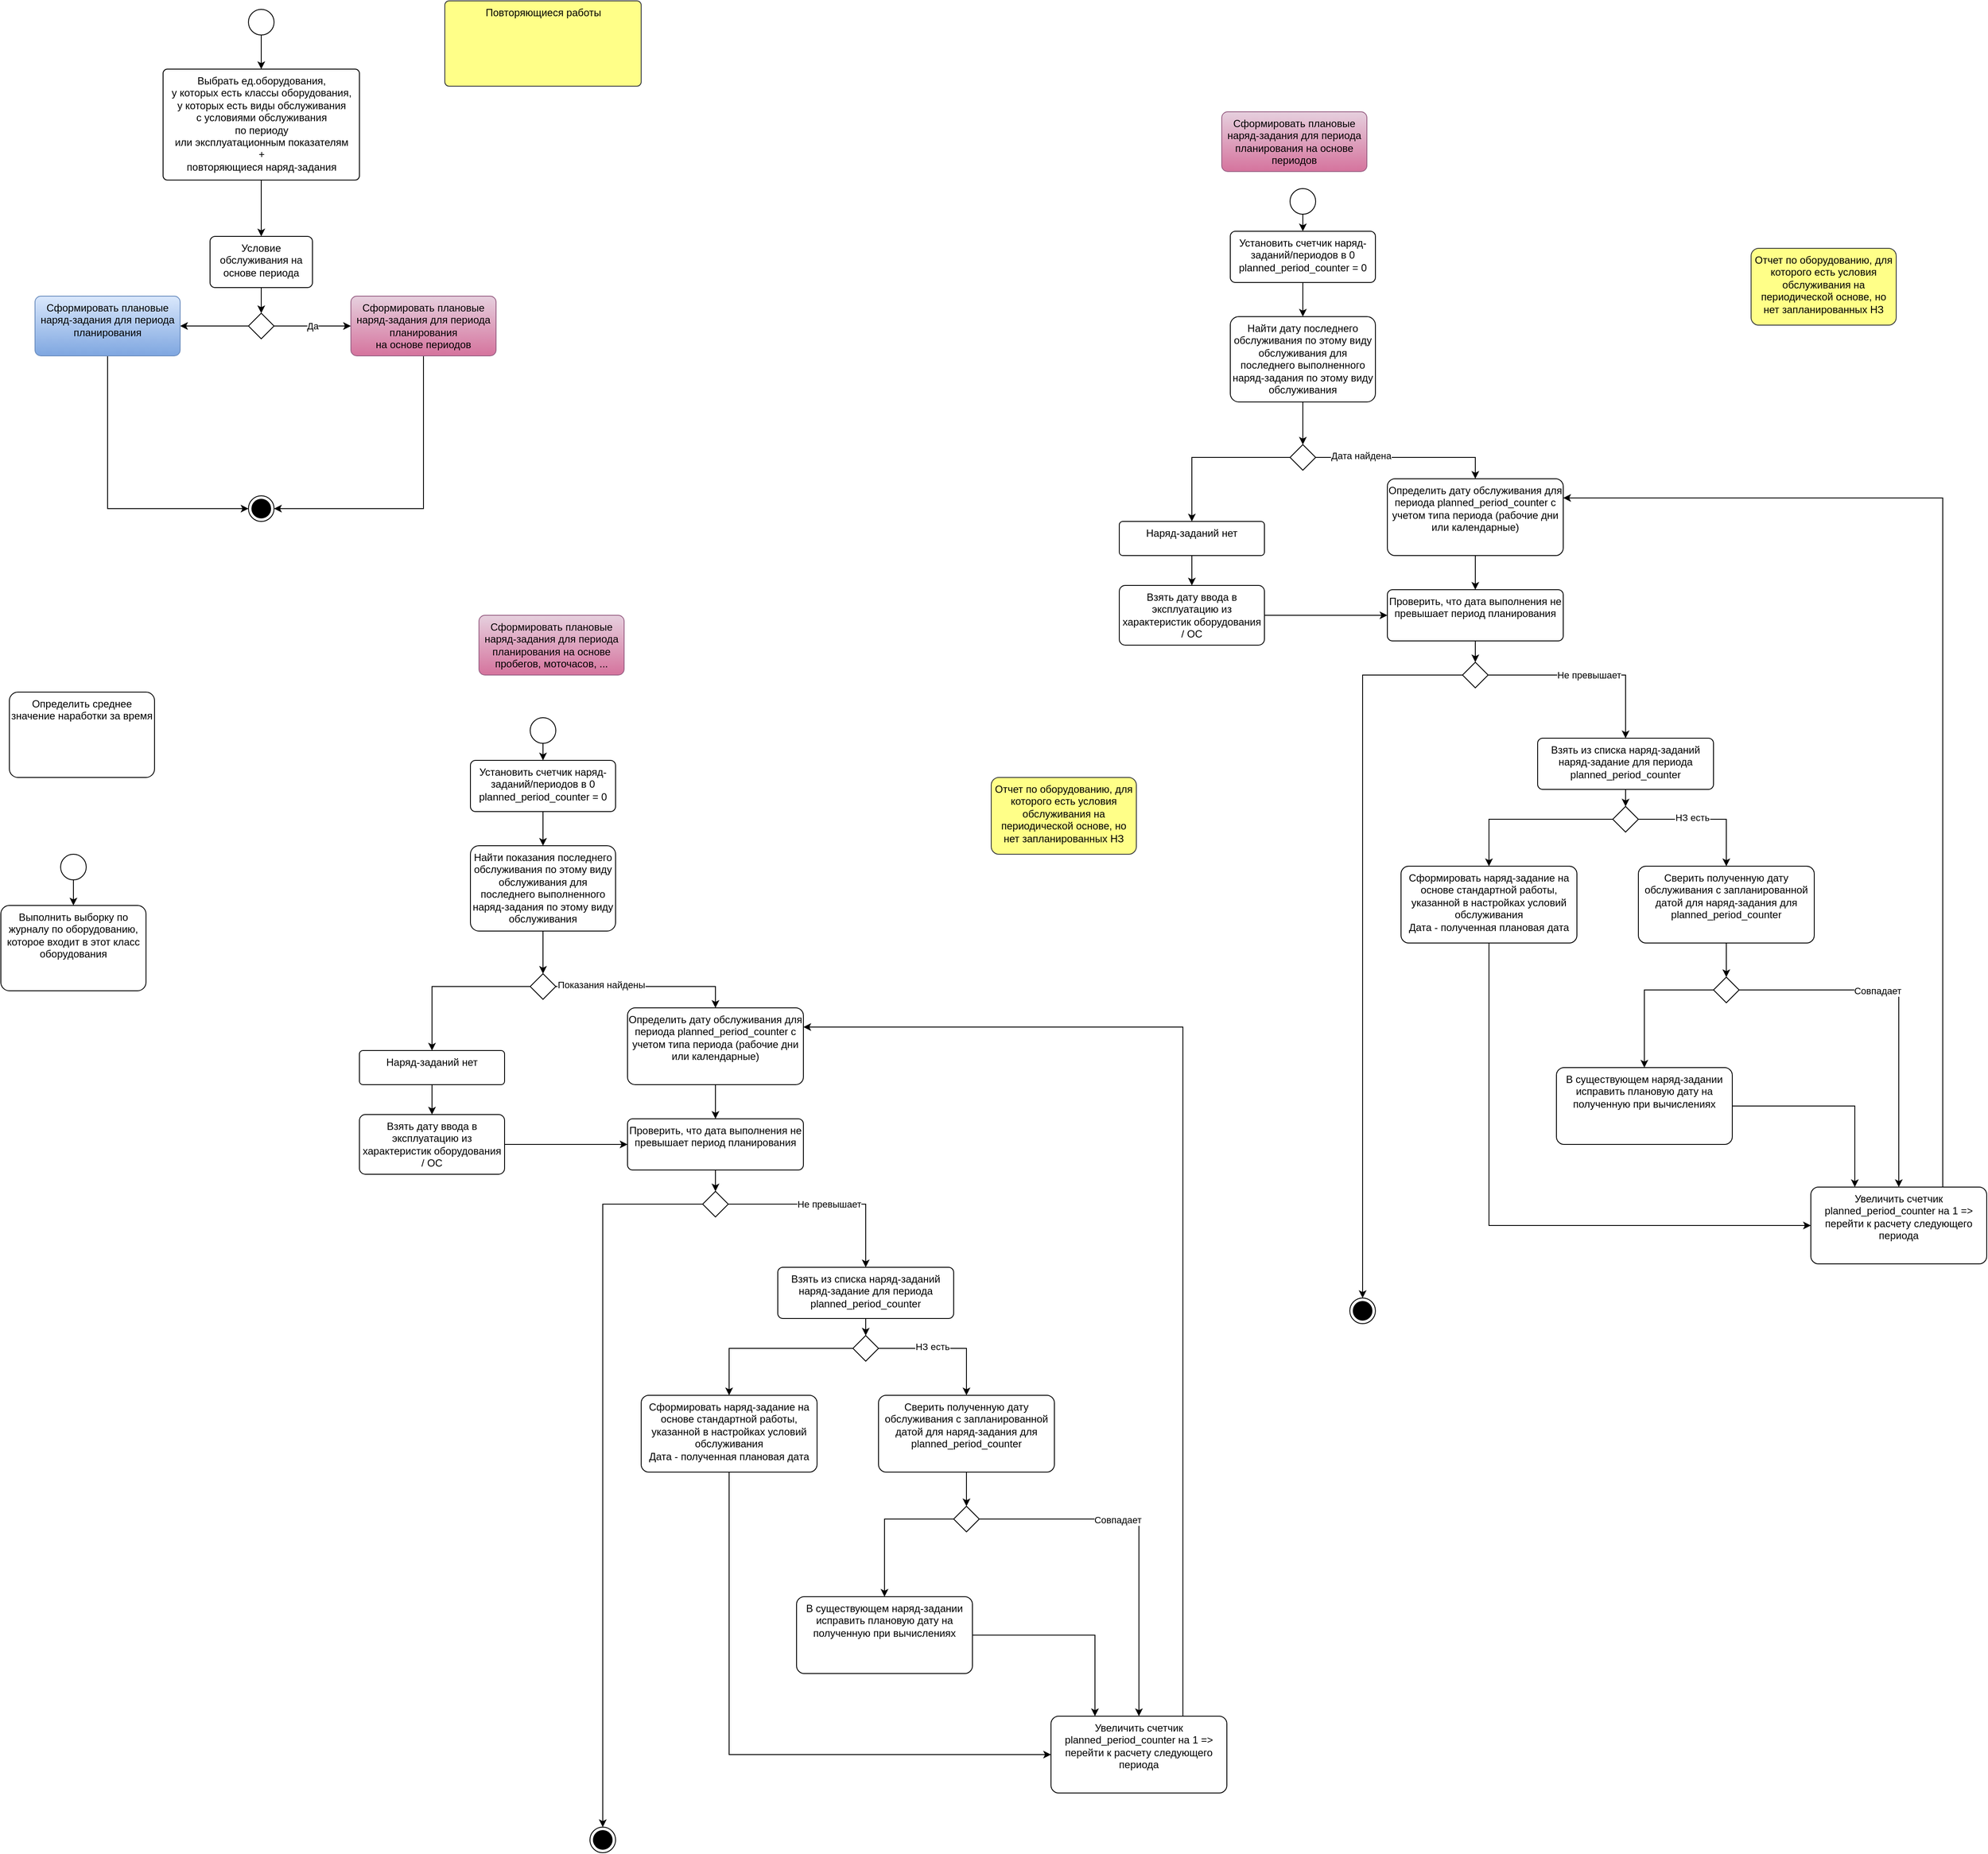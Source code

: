 <mxfile version="20.2.3" type="device"><diagram id="kZJRzVS4t4NXOSGRWsG1" name="Планирование"><mxGraphModel dx="1422" dy="865" grid="1" gridSize="10" guides="1" tooltips="1" connect="1" arrows="1" fold="1" page="1" pageScale="1" pageWidth="827" pageHeight="1169" math="0" shadow="0"><root><mxCell id="0"/><mxCell id="1" parent="0"/><mxCell id="k7subxAmtpSVsiqhcWPV-4" style="edgeStyle=orthogonalEdgeStyle;rounded=0;orthogonalLoop=1;jettySize=auto;html=1;exitX=0.5;exitY=1;exitDx=0;exitDy=0;entryX=0.5;entryY=0;entryDx=0;entryDy=0;" parent="1" source="k7subxAmtpSVsiqhcWPV-1" target="k7subxAmtpSVsiqhcWPV-2" edge="1"><mxGeometry relative="1" as="geometry"/></mxCell><mxCell id="k7subxAmtpSVsiqhcWPV-1" value="" style="ellipse;fillColor=#ffffff;strokeColor=#000000;" parent="1" vertex="1"><mxGeometry x="330" y="50" width="30" height="30" as="geometry"/></mxCell><mxCell id="k7subxAmtpSVsiqhcWPV-6" value="" style="edgeStyle=orthogonalEdgeStyle;rounded=0;orthogonalLoop=1;jettySize=auto;html=1;" parent="1" source="k7subxAmtpSVsiqhcWPV-2" target="k7subxAmtpSVsiqhcWPV-5" edge="1"><mxGeometry relative="1" as="geometry"/></mxCell><mxCell id="k7subxAmtpSVsiqhcWPV-2" value="Выбрать ед.оборудования, &lt;br&gt;у которых есть классы оборудования, &lt;br&gt;у которых есть виды обслуживания &lt;br&gt;с условиями обслуживания &lt;br&gt;по периоду &lt;br&gt;или эксплуатационным показателям&lt;br&gt;+&lt;br&gt;повторяющиеся наряд-задания" style="html=1;align=center;verticalAlign=top;rounded=1;absoluteArcSize=1;arcSize=10;dashed=0;" parent="1" vertex="1"><mxGeometry x="230" y="120" width="230" height="130" as="geometry"/></mxCell><mxCell id="k7subxAmtpSVsiqhcWPV-3" value="Повторяющиеся работы" style="html=1;align=center;verticalAlign=top;rounded=1;absoluteArcSize=1;arcSize=10;dashed=0;fillColor=#ffff88;strokeColor=#36393d;" parent="1" vertex="1"><mxGeometry x="560" y="40" width="230" height="100" as="geometry"/></mxCell><mxCell id="k7subxAmtpSVsiqhcWPV-15" style="edgeStyle=orthogonalEdgeStyle;rounded=0;orthogonalLoop=1;jettySize=auto;html=1;exitX=0.5;exitY=1;exitDx=0;exitDy=0;entryX=0.5;entryY=0;entryDx=0;entryDy=0;" parent="1" source="k7subxAmtpSVsiqhcWPV-5" target="k7subxAmtpSVsiqhcWPV-7" edge="1"><mxGeometry relative="1" as="geometry"/></mxCell><mxCell id="k7subxAmtpSVsiqhcWPV-5" value="Условие обслуживания на основе периода" style="whiteSpace=wrap;html=1;verticalAlign=top;rounded=1;arcSize=10;dashed=0;" parent="1" vertex="1"><mxGeometry x="285" y="316" width="120" height="60" as="geometry"/></mxCell><mxCell id="k7subxAmtpSVsiqhcWPV-16" value="Да" style="edgeStyle=orthogonalEdgeStyle;rounded=0;orthogonalLoop=1;jettySize=auto;html=1;exitX=1;exitY=0.5;exitDx=0;exitDy=0;entryX=0;entryY=0.5;entryDx=0;entryDy=0;" parent="1" source="k7subxAmtpSVsiqhcWPV-7" target="k7subxAmtpSVsiqhcWPV-88" edge="1"><mxGeometry relative="1" as="geometry"><mxPoint x="560" y="421" as="targetPoint"/></mxGeometry></mxCell><mxCell id="k7subxAmtpSVsiqhcWPV-90" style="edgeStyle=orthogonalEdgeStyle;rounded=0;orthogonalLoop=1;jettySize=auto;html=1;exitX=0;exitY=0.5;exitDx=0;exitDy=0;entryX=1;entryY=0.5;entryDx=0;entryDy=0;" parent="1" source="k7subxAmtpSVsiqhcWPV-7" target="k7subxAmtpSVsiqhcWPV-89" edge="1"><mxGeometry relative="1" as="geometry"/></mxCell><mxCell id="k7subxAmtpSVsiqhcWPV-7" value="" style="rhombus;" parent="1" vertex="1"><mxGeometry x="330" y="406" width="30" height="30" as="geometry"/></mxCell><mxCell id="k7subxAmtpSVsiqhcWPV-35" value="Сформировать плановые наряд-задания для периода планирования на основе периодов" style="whiteSpace=wrap;html=1;verticalAlign=top;rounded=1;arcSize=10;dashed=0;fillColor=#e6d0de;gradientColor=#d5739d;strokeColor=#996185;" parent="1" vertex="1"><mxGeometry x="1470" y="170" width="170" height="70" as="geometry"/></mxCell><mxCell id="k7subxAmtpSVsiqhcWPV-53" style="edgeStyle=orthogonalEdgeStyle;rounded=0;orthogonalLoop=1;jettySize=auto;html=1;exitX=0.5;exitY=1;exitDx=0;exitDy=0;entryX=0.5;entryY=0;entryDx=0;entryDy=0;" parent="1" source="k7subxAmtpSVsiqhcWPV-36" target="k7subxAmtpSVsiqhcWPV-37" edge="1"><mxGeometry relative="1" as="geometry"/></mxCell><mxCell id="k7subxAmtpSVsiqhcWPV-36" value="Найти дату последнего обслуживания по этому виду обслуживания для последнего выполненного наряд-задания по этому виду обслуживания" style="whiteSpace=wrap;html=1;verticalAlign=top;rounded=1;arcSize=10;dashed=0;" parent="1" vertex="1"><mxGeometry x="1480" y="410" width="170" height="100" as="geometry"/></mxCell><mxCell id="k7subxAmtpSVsiqhcWPV-54" style="edgeStyle=orthogonalEdgeStyle;rounded=0;orthogonalLoop=1;jettySize=auto;html=1;exitX=1;exitY=0.5;exitDx=0;exitDy=0;" parent="1" source="k7subxAmtpSVsiqhcWPV-37" target="k7subxAmtpSVsiqhcWPV-38" edge="1"><mxGeometry relative="1" as="geometry"/></mxCell><mxCell id="k7subxAmtpSVsiqhcWPV-55" value="Дата найдена" style="edgeLabel;html=1;align=center;verticalAlign=middle;resizable=0;points=[];" parent="k7subxAmtpSVsiqhcWPV-54" vertex="1" connectable="0"><mxGeometry x="-0.504" y="2" relative="1" as="geometry"><mxPoint as="offset"/></mxGeometry></mxCell><mxCell id="k7subxAmtpSVsiqhcWPV-77" style="edgeStyle=orthogonalEdgeStyle;rounded=0;orthogonalLoop=1;jettySize=auto;html=1;exitX=0;exitY=0.5;exitDx=0;exitDy=0;" parent="1" source="k7subxAmtpSVsiqhcWPV-37" target="k7subxAmtpSVsiqhcWPV-67" edge="1"><mxGeometry relative="1" as="geometry"/></mxCell><mxCell id="k7subxAmtpSVsiqhcWPV-37" value="" style="rhombus;" parent="1" vertex="1"><mxGeometry x="1550" y="560" width="30" height="30" as="geometry"/></mxCell><mxCell id="k7subxAmtpSVsiqhcWPV-56" style="edgeStyle=orthogonalEdgeStyle;rounded=0;orthogonalLoop=1;jettySize=auto;html=1;exitX=0.5;exitY=1;exitDx=0;exitDy=0;" parent="1" source="k7subxAmtpSVsiqhcWPV-38" target="k7subxAmtpSVsiqhcWPV-61" edge="1"><mxGeometry relative="1" as="geometry"/></mxCell><mxCell id="k7subxAmtpSVsiqhcWPV-38" value="Определить дату обслуживания для периода planned_period_counter с учетом типа периода (рабочие дни или календарные)" style="whiteSpace=wrap;html=1;verticalAlign=top;rounded=1;arcSize=10;dashed=0;" parent="1" vertex="1"><mxGeometry x="1664" y="600" width="206" height="90" as="geometry"/></mxCell><mxCell id="k7subxAmtpSVsiqhcWPV-51" style="edgeStyle=orthogonalEdgeStyle;rounded=0;orthogonalLoop=1;jettySize=auto;html=1;exitX=0.5;exitY=1;exitDx=0;exitDy=0;entryX=0.5;entryY=0;entryDx=0;entryDy=0;" parent="1" source="k7subxAmtpSVsiqhcWPV-40" target="k7subxAmtpSVsiqhcWPV-41" edge="1"><mxGeometry relative="1" as="geometry"/></mxCell><mxCell id="k7subxAmtpSVsiqhcWPV-40" value="" style="ellipse;fillColor=#ffffff;strokeColor=#000000;" parent="1" vertex="1"><mxGeometry x="1550" y="260" width="30" height="30" as="geometry"/></mxCell><mxCell id="k7subxAmtpSVsiqhcWPV-52" style="edgeStyle=orthogonalEdgeStyle;rounded=0;orthogonalLoop=1;jettySize=auto;html=1;exitX=0.5;exitY=1;exitDx=0;exitDy=0;entryX=0.5;entryY=0;entryDx=0;entryDy=0;" parent="1" source="k7subxAmtpSVsiqhcWPV-41" target="k7subxAmtpSVsiqhcWPV-36" edge="1"><mxGeometry relative="1" as="geometry"/></mxCell><mxCell id="k7subxAmtpSVsiqhcWPV-41" value="Установить счетчик наряд-заданий/периодов в 0&lt;br&gt;planned_period_counter = 0" style="whiteSpace=wrap;html=1;verticalAlign=top;rounded=1;arcSize=10;dashed=0;" parent="1" vertex="1"><mxGeometry x="1480" y="310" width="170" height="60" as="geometry"/></mxCell><mxCell id="k7subxAmtpSVsiqhcWPV-59" style="edgeStyle=orthogonalEdgeStyle;rounded=0;orthogonalLoop=1;jettySize=auto;html=1;exitX=0.5;exitY=1;exitDx=0;exitDy=0;entryX=0.5;entryY=0;entryDx=0;entryDy=0;" parent="1" source="k7subxAmtpSVsiqhcWPV-44" target="k7subxAmtpSVsiqhcWPV-46" edge="1"><mxGeometry relative="1" as="geometry"/></mxCell><mxCell id="k7subxAmtpSVsiqhcWPV-44" value="Сверить полученную дату обслуживания с запланированной датой для наряд-задания для planned_period_counter" style="whiteSpace=wrap;html=1;verticalAlign=top;rounded=1;arcSize=10;dashed=0;" parent="1" vertex="1"><mxGeometry x="1958" y="1054" width="206" height="90" as="geometry"/></mxCell><mxCell id="k7subxAmtpSVsiqhcWPV-60" style="edgeStyle=orthogonalEdgeStyle;rounded=0;orthogonalLoop=1;jettySize=auto;html=1;exitX=1;exitY=0.5;exitDx=0;exitDy=0;" parent="1" source="k7subxAmtpSVsiqhcWPV-46" target="k7subxAmtpSVsiqhcWPV-47" edge="1"><mxGeometry relative="1" as="geometry"/></mxCell><mxCell id="k7subxAmtpSVsiqhcWPV-65" value="Совпадает" style="edgeLabel;html=1;align=center;verticalAlign=middle;resizable=0;points=[];" parent="k7subxAmtpSVsiqhcWPV-60" vertex="1" connectable="0"><mxGeometry x="-0.225" y="-1" relative="1" as="geometry"><mxPoint as="offset"/></mxGeometry></mxCell><mxCell id="k7subxAmtpSVsiqhcWPV-86" style="edgeStyle=orthogonalEdgeStyle;rounded=0;orthogonalLoop=1;jettySize=auto;html=1;exitX=0;exitY=0.5;exitDx=0;exitDy=0;entryX=0.5;entryY=0;entryDx=0;entryDy=0;" parent="1" source="k7subxAmtpSVsiqhcWPV-46" target="k7subxAmtpSVsiqhcWPV-85" edge="1"><mxGeometry relative="1" as="geometry"/></mxCell><mxCell id="k7subxAmtpSVsiqhcWPV-46" value="" style="rhombus;" parent="1" vertex="1"><mxGeometry x="2046" y="1184" width="30" height="30" as="geometry"/></mxCell><mxCell id="k7subxAmtpSVsiqhcWPV-48" style="edgeStyle=orthogonalEdgeStyle;rounded=0;orthogonalLoop=1;jettySize=auto;html=1;exitX=0.75;exitY=0;exitDx=0;exitDy=0;entryX=1;entryY=0.25;entryDx=0;entryDy=0;" parent="1" source="k7subxAmtpSVsiqhcWPV-47" target="k7subxAmtpSVsiqhcWPV-38" edge="1"><mxGeometry relative="1" as="geometry"/></mxCell><mxCell id="k7subxAmtpSVsiqhcWPV-47" value="Увеличить счетчик planned_period_counter на 1 =&amp;gt; перейти к расчету следующего периода" style="whiteSpace=wrap;html=1;verticalAlign=top;rounded=1;arcSize=10;dashed=0;" parent="1" vertex="1"><mxGeometry x="2160" y="1430" width="206" height="90" as="geometry"/></mxCell><mxCell id="k7subxAmtpSVsiqhcWPV-57" style="edgeStyle=orthogonalEdgeStyle;rounded=0;orthogonalLoop=1;jettySize=auto;html=1;exitX=0.5;exitY=1;exitDx=0;exitDy=0;entryX=0.5;entryY=0;entryDx=0;entryDy=0;" parent="1" source="k7subxAmtpSVsiqhcWPV-49" target="k7subxAmtpSVsiqhcWPV-50" edge="1"><mxGeometry relative="1" as="geometry"/></mxCell><mxCell id="k7subxAmtpSVsiqhcWPV-49" value="Взять из списка наряд-заданий наряд-задание для периода planned_period_counter" style="whiteSpace=wrap;html=1;verticalAlign=top;rounded=1;arcSize=10;dashed=0;" parent="1" vertex="1"><mxGeometry x="1840" y="904" width="206" height="60" as="geometry"/></mxCell><mxCell id="k7subxAmtpSVsiqhcWPV-58" style="edgeStyle=orthogonalEdgeStyle;rounded=0;orthogonalLoop=1;jettySize=auto;html=1;exitX=1;exitY=0.5;exitDx=0;exitDy=0;" parent="1" source="k7subxAmtpSVsiqhcWPV-50" target="k7subxAmtpSVsiqhcWPV-44" edge="1"><mxGeometry relative="1" as="geometry"/></mxCell><mxCell id="k7subxAmtpSVsiqhcWPV-66" value="НЗ есть" style="edgeLabel;html=1;align=center;verticalAlign=middle;resizable=0;points=[];" parent="k7subxAmtpSVsiqhcWPV-58" vertex="1" connectable="0"><mxGeometry x="-0.201" y="2" relative="1" as="geometry"><mxPoint as="offset"/></mxGeometry></mxCell><mxCell id="k7subxAmtpSVsiqhcWPV-83" style="edgeStyle=orthogonalEdgeStyle;rounded=0;orthogonalLoop=1;jettySize=auto;html=1;exitX=0;exitY=0.5;exitDx=0;exitDy=0;entryX=0.5;entryY=0;entryDx=0;entryDy=0;" parent="1" source="k7subxAmtpSVsiqhcWPV-50" target="k7subxAmtpSVsiqhcWPV-82" edge="1"><mxGeometry relative="1" as="geometry"/></mxCell><mxCell id="k7subxAmtpSVsiqhcWPV-50" value="" style="rhombus;" parent="1" vertex="1"><mxGeometry x="1928" y="984" width="30" height="30" as="geometry"/></mxCell><mxCell id="k7subxAmtpSVsiqhcWPV-63" style="edgeStyle=orthogonalEdgeStyle;rounded=0;orthogonalLoop=1;jettySize=auto;html=1;exitX=0.5;exitY=1;exitDx=0;exitDy=0;entryX=0.5;entryY=0;entryDx=0;entryDy=0;" parent="1" source="k7subxAmtpSVsiqhcWPV-61" target="k7subxAmtpSVsiqhcWPV-62" edge="1"><mxGeometry relative="1" as="geometry"/></mxCell><mxCell id="k7subxAmtpSVsiqhcWPV-61" value="Проверить, что дата выполнения не превышает период планирования" style="whiteSpace=wrap;html=1;verticalAlign=top;rounded=1;arcSize=10;dashed=0;" parent="1" vertex="1"><mxGeometry x="1664" y="730" width="206" height="60" as="geometry"/></mxCell><mxCell id="k7subxAmtpSVsiqhcWPV-64" value="Не превышает" style="edgeStyle=orthogonalEdgeStyle;rounded=0;orthogonalLoop=1;jettySize=auto;html=1;exitX=1;exitY=0.5;exitDx=0;exitDy=0;" parent="1" source="k7subxAmtpSVsiqhcWPV-62" target="k7subxAmtpSVsiqhcWPV-49" edge="1"><mxGeometry relative="1" as="geometry"/></mxCell><mxCell id="k7subxAmtpSVsiqhcWPV-81" style="edgeStyle=orthogonalEdgeStyle;rounded=0;orthogonalLoop=1;jettySize=auto;html=1;exitX=0;exitY=0.5;exitDx=0;exitDy=0;entryX=0.5;entryY=0;entryDx=0;entryDy=0;" parent="1" source="k7subxAmtpSVsiqhcWPV-62" target="k7subxAmtpSVsiqhcWPV-80" edge="1"><mxGeometry relative="1" as="geometry"/></mxCell><mxCell id="k7subxAmtpSVsiqhcWPV-62" value="" style="rhombus;" parent="1" vertex="1"><mxGeometry x="1752" y="815" width="30" height="30" as="geometry"/></mxCell><mxCell id="k7subxAmtpSVsiqhcWPV-78" style="edgeStyle=orthogonalEdgeStyle;rounded=0;orthogonalLoop=1;jettySize=auto;html=1;exitX=0.5;exitY=1;exitDx=0;exitDy=0;entryX=0.5;entryY=0;entryDx=0;entryDy=0;" parent="1" source="k7subxAmtpSVsiqhcWPV-67" target="k7subxAmtpSVsiqhcWPV-74" edge="1"><mxGeometry relative="1" as="geometry"/></mxCell><mxCell id="k7subxAmtpSVsiqhcWPV-67" value="Наряд-заданий нет" style="whiteSpace=wrap;html=1;verticalAlign=top;rounded=1;arcSize=10;dashed=0;" parent="1" vertex="1"><mxGeometry x="1350" y="650" width="170" height="40" as="geometry"/></mxCell><mxCell id="k7subxAmtpSVsiqhcWPV-79" style="edgeStyle=orthogonalEdgeStyle;rounded=0;orthogonalLoop=1;jettySize=auto;html=1;exitX=1;exitY=0.5;exitDx=0;exitDy=0;entryX=0;entryY=0.5;entryDx=0;entryDy=0;" parent="1" source="k7subxAmtpSVsiqhcWPV-74" target="k7subxAmtpSVsiqhcWPV-61" edge="1"><mxGeometry relative="1" as="geometry"/></mxCell><mxCell id="k7subxAmtpSVsiqhcWPV-74" value="Взять дату ввода в эксплуатацию из характеристик оборудования / ОС" style="whiteSpace=wrap;html=1;verticalAlign=top;rounded=1;arcSize=10;dashed=0;" parent="1" vertex="1"><mxGeometry x="1350" y="725" width="170" height="70" as="geometry"/></mxCell><mxCell id="k7subxAmtpSVsiqhcWPV-76" value="Отчет по оборудованию, для которого есть условия обслуживания на периодической основе, но нет запланированных НЗ" style="whiteSpace=wrap;html=1;verticalAlign=top;rounded=1;arcSize=10;dashed=0;fillColor=#ffff88;strokeColor=#36393d;" parent="1" vertex="1"><mxGeometry x="2090" y="330" width="170" height="90" as="geometry"/></mxCell><mxCell id="k7subxAmtpSVsiqhcWPV-80" value="" style="ellipse;html=1;shape=endState;fillColor=#000000;strokeColor=#000000;" parent="1" vertex="1"><mxGeometry x="1620" y="1560" width="30" height="30" as="geometry"/></mxCell><mxCell id="k7subxAmtpSVsiqhcWPV-84" style="edgeStyle=orthogonalEdgeStyle;rounded=0;orthogonalLoop=1;jettySize=auto;html=1;exitX=0.5;exitY=1;exitDx=0;exitDy=0;entryX=0;entryY=0.5;entryDx=0;entryDy=0;" parent="1" source="k7subxAmtpSVsiqhcWPV-82" target="k7subxAmtpSVsiqhcWPV-47" edge="1"><mxGeometry relative="1" as="geometry"/></mxCell><mxCell id="k7subxAmtpSVsiqhcWPV-82" value="Сформировать наряд-задание на основе стандартной работы, указанной в настройках условий обслуживания&lt;br&gt;Дата - полученная плановая дата" style="whiteSpace=wrap;html=1;verticalAlign=top;rounded=1;arcSize=10;dashed=0;" parent="1" vertex="1"><mxGeometry x="1680" y="1054" width="206" height="90" as="geometry"/></mxCell><mxCell id="k7subxAmtpSVsiqhcWPV-87" style="edgeStyle=orthogonalEdgeStyle;rounded=0;orthogonalLoop=1;jettySize=auto;html=1;exitX=1;exitY=0.5;exitDx=0;exitDy=0;entryX=0.25;entryY=0;entryDx=0;entryDy=0;" parent="1" source="k7subxAmtpSVsiqhcWPV-85" target="k7subxAmtpSVsiqhcWPV-47" edge="1"><mxGeometry relative="1" as="geometry"/></mxCell><mxCell id="k7subxAmtpSVsiqhcWPV-85" value="В существующем наряд-задании исправить плановую дату на полученную при вычислениях" style="whiteSpace=wrap;html=1;verticalAlign=top;rounded=1;arcSize=10;dashed=0;" parent="1" vertex="1"><mxGeometry x="1862" y="1290" width="206" height="90" as="geometry"/></mxCell><mxCell id="k7subxAmtpSVsiqhcWPV-92" style="edgeStyle=orthogonalEdgeStyle;rounded=0;orthogonalLoop=1;jettySize=auto;html=1;exitX=0.5;exitY=1;exitDx=0;exitDy=0;entryX=1;entryY=0.5;entryDx=0;entryDy=0;" parent="1" source="k7subxAmtpSVsiqhcWPV-88" target="k7subxAmtpSVsiqhcWPV-91" edge="1"><mxGeometry relative="1" as="geometry"/></mxCell><mxCell id="k7subxAmtpSVsiqhcWPV-88" value="Сформировать плановые наряд-задания для периода планирования&lt;br&gt;на основе периодов" style="whiteSpace=wrap;html=1;verticalAlign=top;rounded=1;arcSize=10;dashed=0;fillColor=#e6d0de;gradientColor=#d5739d;strokeColor=#996185;" parent="1" vertex="1"><mxGeometry x="450" y="386" width="170" height="70" as="geometry"/></mxCell><mxCell id="k7subxAmtpSVsiqhcWPV-93" style="edgeStyle=orthogonalEdgeStyle;rounded=0;orthogonalLoop=1;jettySize=auto;html=1;exitX=0.5;exitY=1;exitDx=0;exitDy=0;entryX=0;entryY=0.5;entryDx=0;entryDy=0;" parent="1" source="k7subxAmtpSVsiqhcWPV-89" target="k7subxAmtpSVsiqhcWPV-91" edge="1"><mxGeometry relative="1" as="geometry"/></mxCell><mxCell id="k7subxAmtpSVsiqhcWPV-89" value="Сформировать плановые наряд-задания для периода планирования" style="whiteSpace=wrap;html=1;verticalAlign=top;rounded=1;arcSize=10;dashed=0;fillColor=#dae8fc;gradientColor=#7ea6e0;strokeColor=#6c8ebf;" parent="1" vertex="1"><mxGeometry x="80" y="386" width="170" height="70" as="geometry"/></mxCell><mxCell id="k7subxAmtpSVsiqhcWPV-91" value="" style="ellipse;html=1;shape=endState;fillColor=#000000;strokeColor=#000000;" parent="1" vertex="1"><mxGeometry x="330" y="620" width="30" height="30" as="geometry"/></mxCell><mxCell id="zAlIoBRu4ORO2JiwpgH8-2" value="Сформировать плановые наряд-задания для периода планирования на основе пробегов, моточасов, ..." style="whiteSpace=wrap;html=1;verticalAlign=top;rounded=1;arcSize=10;dashed=0;fillColor=#e6d0de;gradientColor=#d5739d;strokeColor=#996185;" parent="1" vertex="1"><mxGeometry x="600" y="760" width="170" height="70" as="geometry"/></mxCell><mxCell id="zAlIoBRu4ORO2JiwpgH8-3" style="edgeStyle=orthogonalEdgeStyle;rounded=0;orthogonalLoop=1;jettySize=auto;html=1;exitX=0.5;exitY=1;exitDx=0;exitDy=0;entryX=0.5;entryY=0;entryDx=0;entryDy=0;" parent="1" source="zAlIoBRu4ORO2JiwpgH8-4" target="zAlIoBRu4ORO2JiwpgH8-8" edge="1"><mxGeometry relative="1" as="geometry"/></mxCell><mxCell id="zAlIoBRu4ORO2JiwpgH8-4" value="Найти показания последнего обслуживания по этому виду обслуживания для последнего выполненного наряд-задания по этому виду обслуживания" style="whiteSpace=wrap;html=1;verticalAlign=top;rounded=1;arcSize=10;dashed=0;" parent="1" vertex="1"><mxGeometry x="590" y="1030" width="170" height="100" as="geometry"/></mxCell><mxCell id="zAlIoBRu4ORO2JiwpgH8-5" style="edgeStyle=orthogonalEdgeStyle;rounded=0;orthogonalLoop=1;jettySize=auto;html=1;exitX=1;exitY=0.5;exitDx=0;exitDy=0;" parent="1" source="zAlIoBRu4ORO2JiwpgH8-8" target="zAlIoBRu4ORO2JiwpgH8-10" edge="1"><mxGeometry relative="1" as="geometry"/></mxCell><mxCell id="zAlIoBRu4ORO2JiwpgH8-6" value="Показания найдены" style="edgeLabel;html=1;align=center;verticalAlign=middle;resizable=0;points=[];" parent="zAlIoBRu4ORO2JiwpgH8-5" vertex="1" connectable="0"><mxGeometry x="-0.504" y="2" relative="1" as="geometry"><mxPoint as="offset"/></mxGeometry></mxCell><mxCell id="zAlIoBRu4ORO2JiwpgH8-7" style="edgeStyle=orthogonalEdgeStyle;rounded=0;orthogonalLoop=1;jettySize=auto;html=1;exitX=0;exitY=0.5;exitDx=0;exitDy=0;" parent="1" source="zAlIoBRu4ORO2JiwpgH8-8" target="zAlIoBRu4ORO2JiwpgH8-35" edge="1"><mxGeometry relative="1" as="geometry"/></mxCell><mxCell id="zAlIoBRu4ORO2JiwpgH8-8" value="" style="rhombus;" parent="1" vertex="1"><mxGeometry x="660" y="1180" width="30" height="30" as="geometry"/></mxCell><mxCell id="zAlIoBRu4ORO2JiwpgH8-9" style="edgeStyle=orthogonalEdgeStyle;rounded=0;orthogonalLoop=1;jettySize=auto;html=1;exitX=0.5;exitY=1;exitDx=0;exitDy=0;" parent="1" source="zAlIoBRu4ORO2JiwpgH8-10" target="zAlIoBRu4ORO2JiwpgH8-30" edge="1"><mxGeometry relative="1" as="geometry"/></mxCell><mxCell id="zAlIoBRu4ORO2JiwpgH8-10" value="Определить дату обслуживания для периода planned_period_counter с учетом типа периода (рабочие дни или календарные)" style="whiteSpace=wrap;html=1;verticalAlign=top;rounded=1;arcSize=10;dashed=0;" parent="1" vertex="1"><mxGeometry x="774" y="1220" width="206" height="90" as="geometry"/></mxCell><mxCell id="zAlIoBRu4ORO2JiwpgH8-11" style="edgeStyle=orthogonalEdgeStyle;rounded=0;orthogonalLoop=1;jettySize=auto;html=1;exitX=0.5;exitY=1;exitDx=0;exitDy=0;entryX=0.5;entryY=0;entryDx=0;entryDy=0;" parent="1" source="zAlIoBRu4ORO2JiwpgH8-12" target="zAlIoBRu4ORO2JiwpgH8-14" edge="1"><mxGeometry relative="1" as="geometry"/></mxCell><mxCell id="zAlIoBRu4ORO2JiwpgH8-12" value="" style="ellipse;fillColor=#ffffff;strokeColor=#000000;" parent="1" vertex="1"><mxGeometry x="660" y="880" width="30" height="30" as="geometry"/></mxCell><mxCell id="zAlIoBRu4ORO2JiwpgH8-13" style="edgeStyle=orthogonalEdgeStyle;rounded=0;orthogonalLoop=1;jettySize=auto;html=1;exitX=0.5;exitY=1;exitDx=0;exitDy=0;entryX=0.5;entryY=0;entryDx=0;entryDy=0;" parent="1" source="zAlIoBRu4ORO2JiwpgH8-14" target="zAlIoBRu4ORO2JiwpgH8-4" edge="1"><mxGeometry relative="1" as="geometry"/></mxCell><mxCell id="zAlIoBRu4ORO2JiwpgH8-14" value="Установить счетчик наряд-заданий/периодов в 0&lt;br&gt;planned_period_counter = 0" style="whiteSpace=wrap;html=1;verticalAlign=top;rounded=1;arcSize=10;dashed=0;" parent="1" vertex="1"><mxGeometry x="590" y="930" width="170" height="60" as="geometry"/></mxCell><mxCell id="zAlIoBRu4ORO2JiwpgH8-15" style="edgeStyle=orthogonalEdgeStyle;rounded=0;orthogonalLoop=1;jettySize=auto;html=1;exitX=0.5;exitY=1;exitDx=0;exitDy=0;entryX=0.5;entryY=0;entryDx=0;entryDy=0;" parent="1" source="zAlIoBRu4ORO2JiwpgH8-16" target="zAlIoBRu4ORO2JiwpgH8-20" edge="1"><mxGeometry relative="1" as="geometry"/></mxCell><mxCell id="zAlIoBRu4ORO2JiwpgH8-16" value="Сверить полученную дату обслуживания с запланированной датой для наряд-задания для planned_period_counter" style="whiteSpace=wrap;html=1;verticalAlign=top;rounded=1;arcSize=10;dashed=0;" parent="1" vertex="1"><mxGeometry x="1068" y="1674" width="206" height="90" as="geometry"/></mxCell><mxCell id="zAlIoBRu4ORO2JiwpgH8-17" style="edgeStyle=orthogonalEdgeStyle;rounded=0;orthogonalLoop=1;jettySize=auto;html=1;exitX=1;exitY=0.5;exitDx=0;exitDy=0;" parent="1" source="zAlIoBRu4ORO2JiwpgH8-20" target="zAlIoBRu4ORO2JiwpgH8-22" edge="1"><mxGeometry relative="1" as="geometry"/></mxCell><mxCell id="zAlIoBRu4ORO2JiwpgH8-18" value="Совпадает" style="edgeLabel;html=1;align=center;verticalAlign=middle;resizable=0;points=[];" parent="zAlIoBRu4ORO2JiwpgH8-17" vertex="1" connectable="0"><mxGeometry x="-0.225" y="-1" relative="1" as="geometry"><mxPoint as="offset"/></mxGeometry></mxCell><mxCell id="zAlIoBRu4ORO2JiwpgH8-19" style="edgeStyle=orthogonalEdgeStyle;rounded=0;orthogonalLoop=1;jettySize=auto;html=1;exitX=0;exitY=0.5;exitDx=0;exitDy=0;entryX=0.5;entryY=0;entryDx=0;entryDy=0;" parent="1" source="zAlIoBRu4ORO2JiwpgH8-20" target="zAlIoBRu4ORO2JiwpgH8-43" edge="1"><mxGeometry relative="1" as="geometry"/></mxCell><mxCell id="zAlIoBRu4ORO2JiwpgH8-20" value="" style="rhombus;" parent="1" vertex="1"><mxGeometry x="1156" y="1804" width="30" height="30" as="geometry"/></mxCell><mxCell id="zAlIoBRu4ORO2JiwpgH8-21" style="edgeStyle=orthogonalEdgeStyle;rounded=0;orthogonalLoop=1;jettySize=auto;html=1;exitX=0.75;exitY=0;exitDx=0;exitDy=0;entryX=1;entryY=0.25;entryDx=0;entryDy=0;" parent="1" source="zAlIoBRu4ORO2JiwpgH8-22" target="zAlIoBRu4ORO2JiwpgH8-10" edge="1"><mxGeometry relative="1" as="geometry"/></mxCell><mxCell id="zAlIoBRu4ORO2JiwpgH8-22" value="Увеличить счетчик planned_period_counter на 1 =&amp;gt; перейти к расчету следующего периода" style="whiteSpace=wrap;html=1;verticalAlign=top;rounded=1;arcSize=10;dashed=0;" parent="1" vertex="1"><mxGeometry x="1270" y="2050" width="206" height="90" as="geometry"/></mxCell><mxCell id="zAlIoBRu4ORO2JiwpgH8-23" style="edgeStyle=orthogonalEdgeStyle;rounded=0;orthogonalLoop=1;jettySize=auto;html=1;exitX=0.5;exitY=1;exitDx=0;exitDy=0;entryX=0.5;entryY=0;entryDx=0;entryDy=0;" parent="1" source="zAlIoBRu4ORO2JiwpgH8-24" target="zAlIoBRu4ORO2JiwpgH8-28" edge="1"><mxGeometry relative="1" as="geometry"/></mxCell><mxCell id="zAlIoBRu4ORO2JiwpgH8-24" value="Взять из списка наряд-заданий наряд-задание для периода planned_period_counter" style="whiteSpace=wrap;html=1;verticalAlign=top;rounded=1;arcSize=10;dashed=0;" parent="1" vertex="1"><mxGeometry x="950" y="1524" width="206" height="60" as="geometry"/></mxCell><mxCell id="zAlIoBRu4ORO2JiwpgH8-25" style="edgeStyle=orthogonalEdgeStyle;rounded=0;orthogonalLoop=1;jettySize=auto;html=1;exitX=1;exitY=0.5;exitDx=0;exitDy=0;" parent="1" source="zAlIoBRu4ORO2JiwpgH8-28" target="zAlIoBRu4ORO2JiwpgH8-16" edge="1"><mxGeometry relative="1" as="geometry"/></mxCell><mxCell id="zAlIoBRu4ORO2JiwpgH8-26" value="НЗ есть" style="edgeLabel;html=1;align=center;verticalAlign=middle;resizable=0;points=[];" parent="zAlIoBRu4ORO2JiwpgH8-25" vertex="1" connectable="0"><mxGeometry x="-0.201" y="2" relative="1" as="geometry"><mxPoint as="offset"/></mxGeometry></mxCell><mxCell id="zAlIoBRu4ORO2JiwpgH8-27" style="edgeStyle=orthogonalEdgeStyle;rounded=0;orthogonalLoop=1;jettySize=auto;html=1;exitX=0;exitY=0.5;exitDx=0;exitDy=0;entryX=0.5;entryY=0;entryDx=0;entryDy=0;" parent="1" source="zAlIoBRu4ORO2JiwpgH8-28" target="zAlIoBRu4ORO2JiwpgH8-41" edge="1"><mxGeometry relative="1" as="geometry"/></mxCell><mxCell id="zAlIoBRu4ORO2JiwpgH8-28" value="" style="rhombus;" parent="1" vertex="1"><mxGeometry x="1038" y="1604" width="30" height="30" as="geometry"/></mxCell><mxCell id="zAlIoBRu4ORO2JiwpgH8-29" style="edgeStyle=orthogonalEdgeStyle;rounded=0;orthogonalLoop=1;jettySize=auto;html=1;exitX=0.5;exitY=1;exitDx=0;exitDy=0;entryX=0.5;entryY=0;entryDx=0;entryDy=0;" parent="1" source="zAlIoBRu4ORO2JiwpgH8-30" target="zAlIoBRu4ORO2JiwpgH8-33" edge="1"><mxGeometry relative="1" as="geometry"/></mxCell><mxCell id="zAlIoBRu4ORO2JiwpgH8-30" value="Проверить, что дата выполнения не превышает период планирования" style="whiteSpace=wrap;html=1;verticalAlign=top;rounded=1;arcSize=10;dashed=0;" parent="1" vertex="1"><mxGeometry x="774" y="1350" width="206" height="60" as="geometry"/></mxCell><mxCell id="zAlIoBRu4ORO2JiwpgH8-31" value="Не превышает" style="edgeStyle=orthogonalEdgeStyle;rounded=0;orthogonalLoop=1;jettySize=auto;html=1;exitX=1;exitY=0.5;exitDx=0;exitDy=0;" parent="1" source="zAlIoBRu4ORO2JiwpgH8-33" target="zAlIoBRu4ORO2JiwpgH8-24" edge="1"><mxGeometry relative="1" as="geometry"/></mxCell><mxCell id="zAlIoBRu4ORO2JiwpgH8-32" style="edgeStyle=orthogonalEdgeStyle;rounded=0;orthogonalLoop=1;jettySize=auto;html=1;exitX=0;exitY=0.5;exitDx=0;exitDy=0;entryX=0.5;entryY=0;entryDx=0;entryDy=0;" parent="1" source="zAlIoBRu4ORO2JiwpgH8-33" target="zAlIoBRu4ORO2JiwpgH8-39" edge="1"><mxGeometry relative="1" as="geometry"/></mxCell><mxCell id="zAlIoBRu4ORO2JiwpgH8-33" value="" style="rhombus;" parent="1" vertex="1"><mxGeometry x="862" y="1435" width="30" height="30" as="geometry"/></mxCell><mxCell id="zAlIoBRu4ORO2JiwpgH8-34" style="edgeStyle=orthogonalEdgeStyle;rounded=0;orthogonalLoop=1;jettySize=auto;html=1;exitX=0.5;exitY=1;exitDx=0;exitDy=0;entryX=0.5;entryY=0;entryDx=0;entryDy=0;" parent="1" source="zAlIoBRu4ORO2JiwpgH8-35" target="zAlIoBRu4ORO2JiwpgH8-37" edge="1"><mxGeometry relative="1" as="geometry"/></mxCell><mxCell id="zAlIoBRu4ORO2JiwpgH8-35" value="Наряд-заданий нет" style="whiteSpace=wrap;html=1;verticalAlign=top;rounded=1;arcSize=10;dashed=0;" parent="1" vertex="1"><mxGeometry x="460" y="1270" width="170" height="40" as="geometry"/></mxCell><mxCell id="zAlIoBRu4ORO2JiwpgH8-36" style="edgeStyle=orthogonalEdgeStyle;rounded=0;orthogonalLoop=1;jettySize=auto;html=1;exitX=1;exitY=0.5;exitDx=0;exitDy=0;entryX=0;entryY=0.5;entryDx=0;entryDy=0;" parent="1" source="zAlIoBRu4ORO2JiwpgH8-37" target="zAlIoBRu4ORO2JiwpgH8-30" edge="1"><mxGeometry relative="1" as="geometry"/></mxCell><mxCell id="zAlIoBRu4ORO2JiwpgH8-37" value="Взять дату ввода в эксплуатацию из характеристик оборудования / ОС" style="whiteSpace=wrap;html=1;verticalAlign=top;rounded=1;arcSize=10;dashed=0;" parent="1" vertex="1"><mxGeometry x="460" y="1345" width="170" height="70" as="geometry"/></mxCell><mxCell id="zAlIoBRu4ORO2JiwpgH8-38" value="Отчет по оборудованию, для которого есть условия обслуживания на периодической основе, но нет запланированных НЗ" style="whiteSpace=wrap;html=1;verticalAlign=top;rounded=1;arcSize=10;dashed=0;fillColor=#ffff88;strokeColor=#36393d;" parent="1" vertex="1"><mxGeometry x="1200" y="950" width="170" height="90" as="geometry"/></mxCell><mxCell id="zAlIoBRu4ORO2JiwpgH8-39" value="" style="ellipse;html=1;shape=endState;fillColor=#000000;strokeColor=#000000;" parent="1" vertex="1"><mxGeometry x="730" y="2180" width="30" height="30" as="geometry"/></mxCell><mxCell id="zAlIoBRu4ORO2JiwpgH8-40" style="edgeStyle=orthogonalEdgeStyle;rounded=0;orthogonalLoop=1;jettySize=auto;html=1;exitX=0.5;exitY=1;exitDx=0;exitDy=0;entryX=0;entryY=0.5;entryDx=0;entryDy=0;" parent="1" source="zAlIoBRu4ORO2JiwpgH8-41" target="zAlIoBRu4ORO2JiwpgH8-22" edge="1"><mxGeometry relative="1" as="geometry"/></mxCell><mxCell id="zAlIoBRu4ORO2JiwpgH8-41" value="Сформировать наряд-задание на основе стандартной работы, указанной в настройках условий обслуживания&lt;br&gt;Дата - полученная плановая дата" style="whiteSpace=wrap;html=1;verticalAlign=top;rounded=1;arcSize=10;dashed=0;" parent="1" vertex="1"><mxGeometry x="790" y="1674" width="206" height="90" as="geometry"/></mxCell><mxCell id="zAlIoBRu4ORO2JiwpgH8-42" style="edgeStyle=orthogonalEdgeStyle;rounded=0;orthogonalLoop=1;jettySize=auto;html=1;exitX=1;exitY=0.5;exitDx=0;exitDy=0;entryX=0.25;entryY=0;entryDx=0;entryDy=0;" parent="1" source="zAlIoBRu4ORO2JiwpgH8-43" target="zAlIoBRu4ORO2JiwpgH8-22" edge="1"><mxGeometry relative="1" as="geometry"/></mxCell><mxCell id="zAlIoBRu4ORO2JiwpgH8-43" value="В существующем наряд-задании исправить плановую дату на полученную при вычислениях" style="whiteSpace=wrap;html=1;verticalAlign=top;rounded=1;arcSize=10;dashed=0;" parent="1" vertex="1"><mxGeometry x="972" y="1910" width="206" height="90" as="geometry"/></mxCell><mxCell id="zAlIoBRu4ORO2JiwpgH8-44" value="Определить среднее значение наработки за время" style="whiteSpace=wrap;html=1;verticalAlign=top;rounded=1;arcSize=10;dashed=0;" parent="1" vertex="1"><mxGeometry x="50" y="850" width="170" height="100" as="geometry"/></mxCell><mxCell id="zAlIoBRu4ORO2JiwpgH8-47" style="edgeStyle=orthogonalEdgeStyle;rounded=0;orthogonalLoop=1;jettySize=auto;html=1;exitX=0.5;exitY=1;exitDx=0;exitDy=0;entryX=0.5;entryY=0;entryDx=0;entryDy=0;" parent="1" source="zAlIoBRu4ORO2JiwpgH8-45" target="zAlIoBRu4ORO2JiwpgH8-46" edge="1"><mxGeometry relative="1" as="geometry"/></mxCell><mxCell id="zAlIoBRu4ORO2JiwpgH8-45" value="" style="ellipse;fillColor=#ffffff;strokeColor=#000000;" parent="1" vertex="1"><mxGeometry x="110" y="1040" width="30" height="30" as="geometry"/></mxCell><mxCell id="zAlIoBRu4ORO2JiwpgH8-46" value="Выполнить выборку по журналу по оборудованию, которое входит в этот класс оборудования" style="whiteSpace=wrap;html=1;verticalAlign=top;rounded=1;arcSize=10;dashed=0;" parent="1" vertex="1"><mxGeometry x="40" y="1100" width="170" height="100" as="geometry"/></mxCell></root></mxGraphModel></diagram></mxfile>